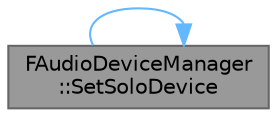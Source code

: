 digraph "FAudioDeviceManager::SetSoloDevice"
{
 // INTERACTIVE_SVG=YES
 // LATEX_PDF_SIZE
  bgcolor="transparent";
  edge [fontname=Helvetica,fontsize=10,labelfontname=Helvetica,labelfontsize=10];
  node [fontname=Helvetica,fontsize=10,shape=box,height=0.2,width=0.4];
  rankdir="LR";
  Node1 [id="Node000001",label="FAudioDeviceManager\l::SetSoloDevice",height=0.2,width=0.4,color="gray40", fillcolor="grey60", style="filled", fontcolor="black",tooltip="Sets an audio device to be solo'd."];
  Node1 -> Node1 [id="edge1_Node000001_Node000001",color="steelblue1",style="solid",tooltip=" "];
}
